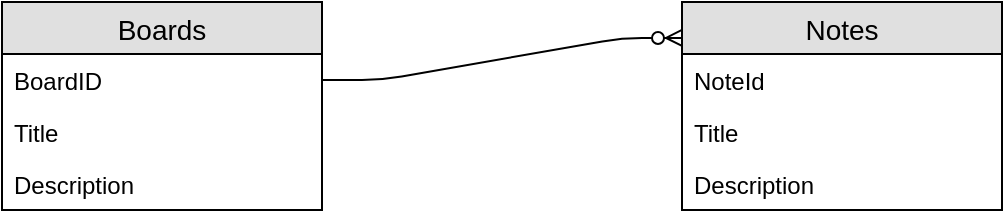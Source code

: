 <mxfile version="10.6.7" type="device"><diagram id="eioo5_96KU-YEXei7nKG" name="Page-1"><mxGraphModel dx="840" dy="499" grid="1" gridSize="10" guides="1" tooltips="1" connect="1" arrows="1" fold="1" page="1" pageScale="1" pageWidth="850" pageHeight="1100" math="0" shadow="0"><root><mxCell id="0"/><mxCell id="1" parent="0"/><mxCell id="wH7al1OY3GPmBsmsrw_R-1" value="Notes" style="swimlane;fontStyle=0;childLayout=stackLayout;horizontal=1;startSize=26;fillColor=#e0e0e0;horizontalStack=0;resizeParent=1;resizeParentMax=0;resizeLast=0;collapsible=1;marginBottom=0;swimlaneFillColor=#ffffff;align=center;fontSize=14;" vertex="1" parent="1"><mxGeometry x="530" y="200" width="160" height="104" as="geometry"/></mxCell><mxCell id="wH7al1OY3GPmBsmsrw_R-2" value="NoteId" style="text;strokeColor=none;fillColor=none;spacingLeft=4;spacingRight=4;overflow=hidden;rotatable=0;points=[[0,0.5],[1,0.5]];portConstraint=eastwest;fontSize=12;" vertex="1" parent="wH7al1OY3GPmBsmsrw_R-1"><mxGeometry y="26" width="160" height="26" as="geometry"/></mxCell><mxCell id="wH7al1OY3GPmBsmsrw_R-3" value="Title" style="text;strokeColor=none;fillColor=none;spacingLeft=4;spacingRight=4;overflow=hidden;rotatable=0;points=[[0,0.5],[1,0.5]];portConstraint=eastwest;fontSize=12;" vertex="1" parent="wH7al1OY3GPmBsmsrw_R-1"><mxGeometry y="52" width="160" height="26" as="geometry"/></mxCell><mxCell id="wH7al1OY3GPmBsmsrw_R-4" value="Description" style="text;strokeColor=none;fillColor=none;spacingLeft=4;spacingRight=4;overflow=hidden;rotatable=0;points=[[0,0.5],[1,0.5]];portConstraint=eastwest;fontSize=12;" vertex="1" parent="wH7al1OY3GPmBsmsrw_R-1"><mxGeometry y="78" width="160" height="26" as="geometry"/></mxCell><mxCell id="wH7al1OY3GPmBsmsrw_R-5" value="Boards" style="swimlane;fontStyle=0;childLayout=stackLayout;horizontal=1;startSize=26;fillColor=#e0e0e0;horizontalStack=0;resizeParent=1;resizeParentMax=0;resizeLast=0;collapsible=1;marginBottom=0;swimlaneFillColor=#ffffff;align=center;fontSize=14;" vertex="1" parent="1"><mxGeometry x="190" y="200" width="160" height="104" as="geometry"/></mxCell><mxCell id="wH7al1OY3GPmBsmsrw_R-8" value="BoardID" style="text;strokeColor=none;fillColor=none;spacingLeft=4;spacingRight=4;overflow=hidden;rotatable=0;points=[[0,0.5],[1,0.5]];portConstraint=eastwest;fontSize=12;" vertex="1" parent="wH7al1OY3GPmBsmsrw_R-5"><mxGeometry y="26" width="160" height="26" as="geometry"/></mxCell><mxCell id="wH7al1OY3GPmBsmsrw_R-6" value="Title" style="text;strokeColor=none;fillColor=none;spacingLeft=4;spacingRight=4;overflow=hidden;rotatable=0;points=[[0,0.5],[1,0.5]];portConstraint=eastwest;fontSize=12;" vertex="1" parent="wH7al1OY3GPmBsmsrw_R-5"><mxGeometry y="52" width="160" height="26" as="geometry"/></mxCell><mxCell id="wH7al1OY3GPmBsmsrw_R-7" value="Description" style="text;strokeColor=none;fillColor=none;spacingLeft=4;spacingRight=4;overflow=hidden;rotatable=0;points=[[0,0.5],[1,0.5]];portConstraint=eastwest;fontSize=12;" vertex="1" parent="wH7al1OY3GPmBsmsrw_R-5"><mxGeometry y="78" width="160" height="26" as="geometry"/></mxCell><mxCell id="wH7al1OY3GPmBsmsrw_R-9" value="" style="edgeStyle=entityRelationEdgeStyle;fontSize=12;html=1;endArrow=ERzeroToMany;endFill=1;exitX=1;exitY=0.5;exitDx=0;exitDy=0;entryX=0;entryY=0.173;entryDx=0;entryDy=0;entryPerimeter=0;" edge="1" parent="1" source="wH7al1OY3GPmBsmsrw_R-8" target="wH7al1OY3GPmBsmsrw_R-1"><mxGeometry width="100" height="100" relative="1" as="geometry"><mxPoint x="445" y="315" as="sourcePoint"/><mxPoint x="545" y="215" as="targetPoint"/></mxGeometry></mxCell></root></mxGraphModel></diagram></mxfile>